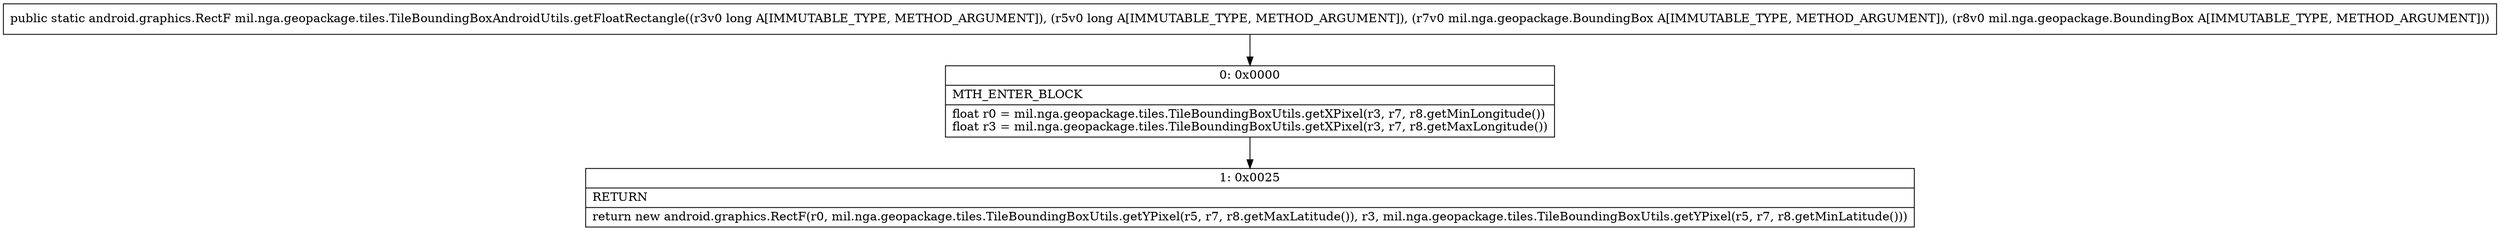 digraph "CFG formil.nga.geopackage.tiles.TileBoundingBoxAndroidUtils.getFloatRectangle(JJLmil\/nga\/geopackage\/BoundingBox;Lmil\/nga\/geopackage\/BoundingBox;)Landroid\/graphics\/RectF;" {
Node_0 [shape=record,label="{0\:\ 0x0000|MTH_ENTER_BLOCK\l|float r0 = mil.nga.geopackage.tiles.TileBoundingBoxUtils.getXPixel(r3, r7, r8.getMinLongitude())\lfloat r3 = mil.nga.geopackage.tiles.TileBoundingBoxUtils.getXPixel(r3, r7, r8.getMaxLongitude())\l}"];
Node_1 [shape=record,label="{1\:\ 0x0025|RETURN\l|return new android.graphics.RectF(r0, mil.nga.geopackage.tiles.TileBoundingBoxUtils.getYPixel(r5, r7, r8.getMaxLatitude()), r3, mil.nga.geopackage.tiles.TileBoundingBoxUtils.getYPixel(r5, r7, r8.getMinLatitude()))\l}"];
MethodNode[shape=record,label="{public static android.graphics.RectF mil.nga.geopackage.tiles.TileBoundingBoxAndroidUtils.getFloatRectangle((r3v0 long A[IMMUTABLE_TYPE, METHOD_ARGUMENT]), (r5v0 long A[IMMUTABLE_TYPE, METHOD_ARGUMENT]), (r7v0 mil.nga.geopackage.BoundingBox A[IMMUTABLE_TYPE, METHOD_ARGUMENT]), (r8v0 mil.nga.geopackage.BoundingBox A[IMMUTABLE_TYPE, METHOD_ARGUMENT])) }"];
MethodNode -> Node_0;
Node_0 -> Node_1;
}

